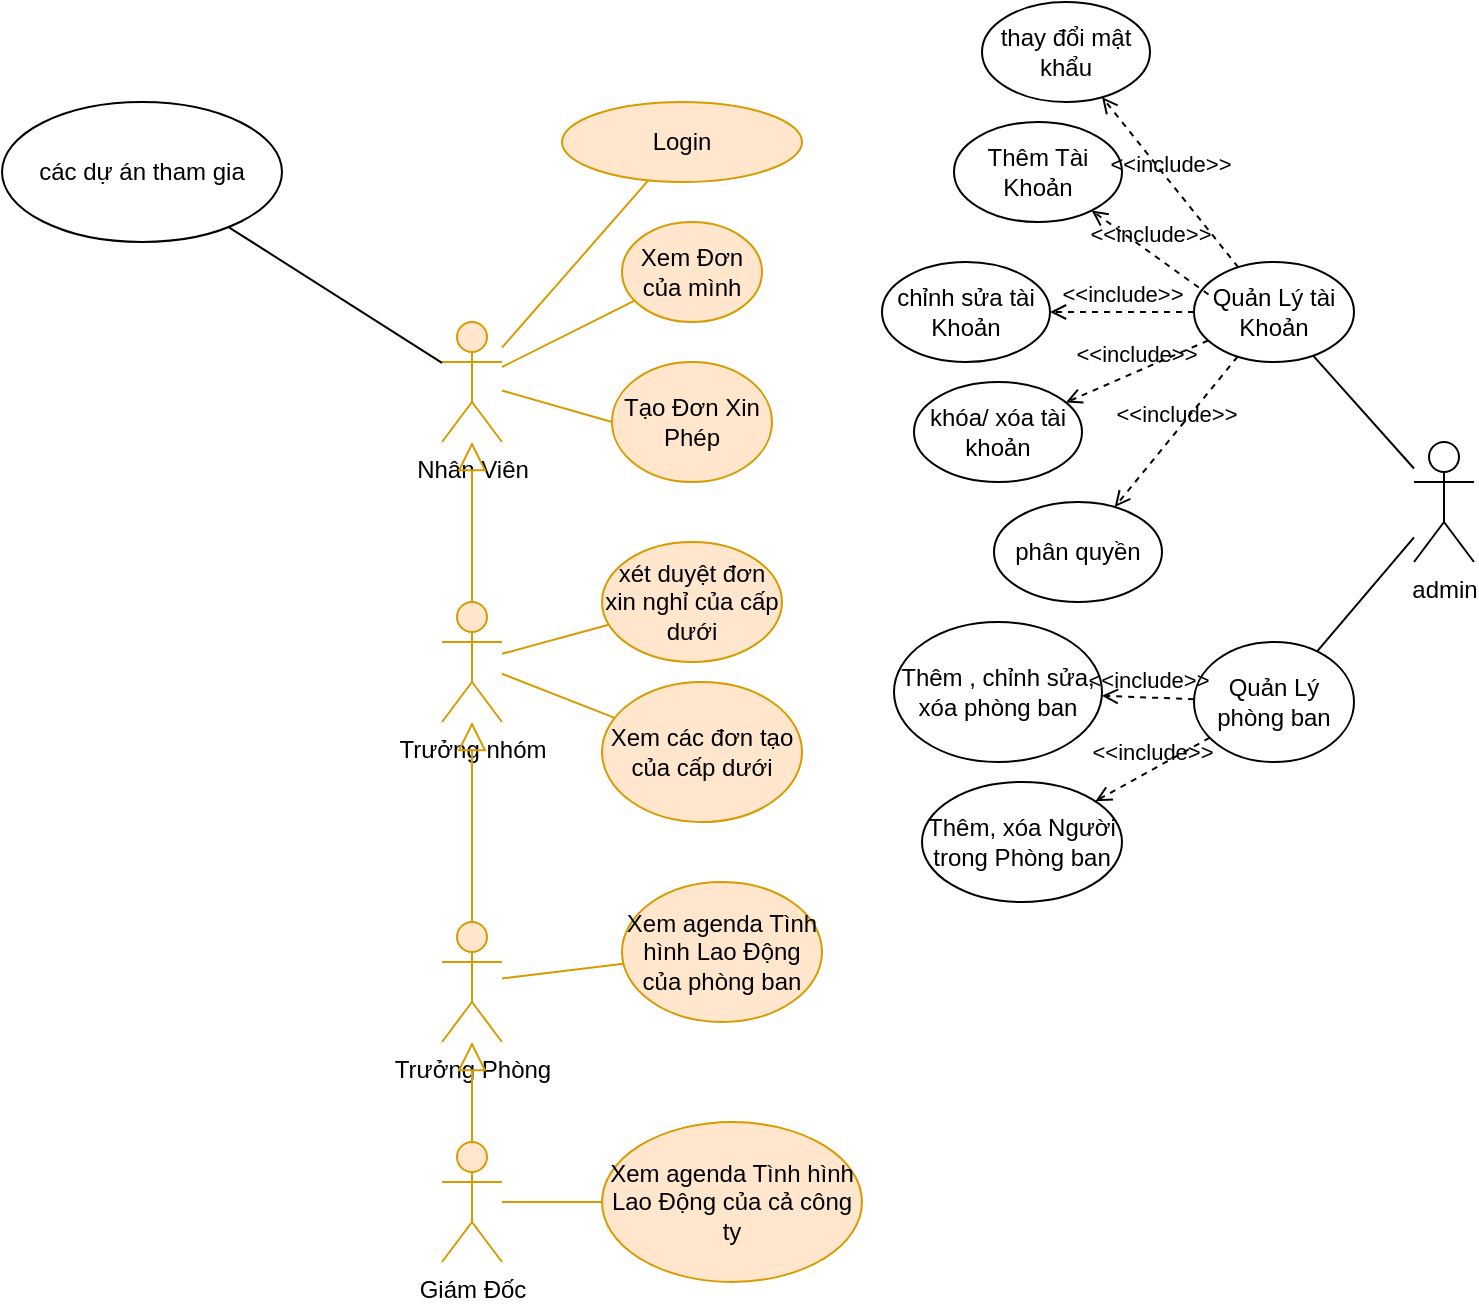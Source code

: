 <mxfile>
    <diagram id="KUNHaDDwhek79f5nzbnP" name="Page-1">
        <mxGraphModel dx="1626" dy="571" grid="1" gridSize="10" guides="1" tooltips="1" connect="1" arrows="1" fold="1" page="1" pageScale="1" pageWidth="850" pageHeight="1100" math="0" shadow="0">
            <root>
                <mxCell id="0"/>
                <mxCell id="1" parent="0"/>
                <mxCell id="2" value="Nhân Viên" style="shape=umlActor;html=1;verticalLabelPosition=bottom;verticalAlign=top;align=center;fillColor=#ffe6cc;strokeColor=#d79b00;" vertex="1" parent="1">
                    <mxGeometry x="130" y="180" width="30" height="60" as="geometry"/>
                </mxCell>
                <mxCell id="3" value="Xem Đơn của mình" style="ellipse;whiteSpace=wrap;html=1;fillColor=#ffe6cc;strokeColor=#d79b00;" vertex="1" parent="1">
                    <mxGeometry x="220" y="130" width="70" height="50" as="geometry"/>
                </mxCell>
                <mxCell id="4" value="" style="edgeStyle=none;html=1;endArrow=none;verticalAlign=bottom;rounded=0;fillColor=#ffe6cc;strokeColor=#d79b00;" edge="1" parent="1" source="2" target="3">
                    <mxGeometry width="160" relative="1" as="geometry">
                        <mxPoint x="350" y="290" as="sourcePoint"/>
                        <mxPoint x="510" y="290" as="targetPoint"/>
                    </mxGeometry>
                </mxCell>
                <mxCell id="5" value="Tạo Đơn Xin Phép" style="ellipse;whiteSpace=wrap;html=1;fillColor=#ffe6cc;strokeColor=#d79b00;" vertex="1" parent="1">
                    <mxGeometry x="215" y="200" width="80" height="60" as="geometry"/>
                </mxCell>
                <mxCell id="6" value="" style="edgeStyle=none;html=1;endArrow=none;verticalAlign=bottom;rounded=0;entryX=0;entryY=0.5;entryDx=0;entryDy=0;fillColor=#ffe6cc;strokeColor=#d79b00;" edge="1" parent="1" source="2" target="5">
                    <mxGeometry width="160" relative="1" as="geometry">
                        <mxPoint x="350" y="290" as="sourcePoint"/>
                        <mxPoint x="510" y="290" as="targetPoint"/>
                    </mxGeometry>
                </mxCell>
                <mxCell id="7" value="Trưởng nhóm" style="shape=umlActor;html=1;verticalLabelPosition=bottom;verticalAlign=top;align=center;fillColor=#ffe6cc;strokeColor=#d79b00;" vertex="1" parent="1">
                    <mxGeometry x="130" y="320" width="30" height="60" as="geometry"/>
                </mxCell>
                <mxCell id="8" value="" style="edgeStyle=none;html=1;endArrow=block;endFill=0;endSize=12;verticalAlign=bottom;rounded=0;fillColor=#ffe6cc;strokeColor=#d79b00;" edge="1" parent="1" source="7" target="2">
                    <mxGeometry width="160" relative="1" as="geometry">
                        <mxPoint x="350" y="290" as="sourcePoint"/>
                        <mxPoint x="510" y="290" as="targetPoint"/>
                    </mxGeometry>
                </mxCell>
                <mxCell id="9" value="xét duyệt đơn xin nghỉ của cấp dưới" style="ellipse;whiteSpace=wrap;html=1;fillColor=#ffe6cc;strokeColor=#d79b00;" vertex="1" parent="1">
                    <mxGeometry x="210" y="290" width="90" height="60" as="geometry"/>
                </mxCell>
                <mxCell id="10" value="" style="edgeStyle=none;html=1;endArrow=none;verticalAlign=bottom;rounded=0;fillColor=#ffe6cc;strokeColor=#d79b00;" edge="1" parent="1" source="7" target="9">
                    <mxGeometry width="160" relative="1" as="geometry">
                        <mxPoint x="350" y="290" as="sourcePoint"/>
                        <mxPoint x="510" y="290" as="targetPoint"/>
                    </mxGeometry>
                </mxCell>
                <mxCell id="11" value="Xem các đơn tạo của cấp dưới" style="ellipse;whiteSpace=wrap;html=1;fillColor=#ffe6cc;strokeColor=#d79b00;" vertex="1" parent="1">
                    <mxGeometry x="210" y="360" width="100" height="70" as="geometry"/>
                </mxCell>
                <mxCell id="12" value="" style="edgeStyle=none;html=1;endArrow=none;verticalAlign=bottom;rounded=0;fillColor=#ffe6cc;strokeColor=#d79b00;" edge="1" parent="1" source="7" target="11">
                    <mxGeometry width="160" relative="1" as="geometry">
                        <mxPoint x="350" y="290" as="sourcePoint"/>
                        <mxPoint x="510" y="290" as="targetPoint"/>
                    </mxGeometry>
                </mxCell>
                <mxCell id="13" value="Trưởng Phòng" style="shape=umlActor;html=1;verticalLabelPosition=bottom;verticalAlign=top;align=center;fillColor=#ffe6cc;strokeColor=#d79b00;" vertex="1" parent="1">
                    <mxGeometry x="130" y="480" width="30" height="60" as="geometry"/>
                </mxCell>
                <mxCell id="14" value="" style="edgeStyle=none;html=1;endArrow=block;endFill=0;endSize=12;verticalAlign=bottom;rounded=0;fillColor=#ffe6cc;strokeColor=#d79b00;" edge="1" parent="1" source="13" target="7">
                    <mxGeometry width="160" relative="1" as="geometry">
                        <mxPoint x="350" y="390" as="sourcePoint"/>
                        <mxPoint x="510" y="390" as="targetPoint"/>
                    </mxGeometry>
                </mxCell>
                <mxCell id="15" value="Xem agenda Tình hình Lao Động của phòng ban" style="ellipse;whiteSpace=wrap;html=1;fillColor=#ffe6cc;strokeColor=#d79b00;" vertex="1" parent="1">
                    <mxGeometry x="220" y="460" width="100" height="70" as="geometry"/>
                </mxCell>
                <mxCell id="16" value="" style="edgeStyle=none;html=1;endArrow=none;verticalAlign=bottom;rounded=0;fillColor=#ffe6cc;strokeColor=#d79b00;" edge="1" parent="1" source="13" target="15">
                    <mxGeometry width="160" relative="1" as="geometry">
                        <mxPoint x="350" y="490" as="sourcePoint"/>
                        <mxPoint x="510" y="490" as="targetPoint"/>
                    </mxGeometry>
                </mxCell>
                <mxCell id="17" value="Giám Đốc" style="shape=umlActor;html=1;verticalLabelPosition=bottom;verticalAlign=top;align=center;fillColor=#ffe6cc;strokeColor=#d79b00;" vertex="1" parent="1">
                    <mxGeometry x="130" y="590" width="30" height="60" as="geometry"/>
                </mxCell>
                <mxCell id="18" value="Xem agenda Tình hình Lao Động của cả công ty" style="ellipse;whiteSpace=wrap;html=1;fillColor=#ffe6cc;strokeColor=#d79b00;" vertex="1" parent="1">
                    <mxGeometry x="210" y="580" width="130" height="80" as="geometry"/>
                </mxCell>
                <mxCell id="19" value="" style="edgeStyle=none;html=1;endArrow=none;verticalAlign=bottom;rounded=0;fillColor=#ffe6cc;strokeColor=#d79b00;" edge="1" parent="1" source="17" target="18">
                    <mxGeometry width="160" relative="1" as="geometry">
                        <mxPoint x="350" y="690" as="sourcePoint"/>
                        <mxPoint x="510" y="690" as="targetPoint"/>
                    </mxGeometry>
                </mxCell>
                <mxCell id="20" value="" style="edgeStyle=none;html=1;endArrow=block;endFill=0;endSize=12;verticalAlign=bottom;rounded=0;fillColor=#ffe6cc;strokeColor=#d79b00;" edge="1" parent="1" source="17" target="13">
                    <mxGeometry width="160" relative="1" as="geometry">
                        <mxPoint x="350" y="690" as="sourcePoint"/>
                        <mxPoint x="510" y="690" as="targetPoint"/>
                    </mxGeometry>
                </mxCell>
                <mxCell id="21" value="admin" style="shape=umlActor;html=1;verticalLabelPosition=bottom;verticalAlign=top;align=center;" vertex="1" parent="1">
                    <mxGeometry x="616" y="240" width="30" height="60" as="geometry"/>
                </mxCell>
                <mxCell id="22" value="Quản Lý tài Khoản" style="ellipse;whiteSpace=wrap;html=1;" vertex="1" parent="1">
                    <mxGeometry x="506" y="150" width="80" height="50" as="geometry"/>
                </mxCell>
                <mxCell id="23" value="Thêm Tài Khoản" style="ellipse;whiteSpace=wrap;html=1;" vertex="1" parent="1">
                    <mxGeometry x="386" y="80" width="84" height="50" as="geometry"/>
                </mxCell>
                <mxCell id="24" value="chỉnh sửa tài Khoản" style="ellipse;whiteSpace=wrap;html=1;" vertex="1" parent="1">
                    <mxGeometry x="350" y="150" width="84" height="50" as="geometry"/>
                </mxCell>
                <mxCell id="25" value="khóa/ xóa tài khoản" style="ellipse;whiteSpace=wrap;html=1;" vertex="1" parent="1">
                    <mxGeometry x="366" y="210" width="84" height="50" as="geometry"/>
                </mxCell>
                <mxCell id="26" value="phân quyền" style="ellipse;whiteSpace=wrap;html=1;" vertex="1" parent="1">
                    <mxGeometry x="406" y="270" width="84" height="50" as="geometry"/>
                </mxCell>
                <mxCell id="27" value="" style="edgeStyle=none;html=1;endArrow=none;verticalAlign=bottom;rounded=0;" edge="1" parent="1" source="22" target="21">
                    <mxGeometry width="160" relative="1" as="geometry">
                        <mxPoint x="306" y="280" as="sourcePoint"/>
                        <mxPoint x="546" y="290" as="targetPoint"/>
                    </mxGeometry>
                </mxCell>
                <mxCell id="28" value="&amp;lt;&amp;lt;include&amp;gt;&amp;gt;" style="edgeStyle=none;html=1;endArrow=open;verticalAlign=bottom;dashed=1;labelBackgroundColor=none;rounded=0;exitX=0.091;exitY=0.325;exitDx=0;exitDy=0;exitPerimeter=0;" edge="1" parent="1" source="22" target="23">
                    <mxGeometry width="160" relative="1" as="geometry">
                        <mxPoint x="306" y="210" as="sourcePoint"/>
                        <mxPoint x="466" y="210" as="targetPoint"/>
                    </mxGeometry>
                </mxCell>
                <mxCell id="29" value="&amp;lt;&amp;lt;include&amp;gt;&amp;gt;" style="edgeStyle=none;html=1;endArrow=open;verticalAlign=bottom;dashed=1;labelBackgroundColor=none;rounded=0;" edge="1" parent="1" source="22" target="24">
                    <mxGeometry width="160" relative="1" as="geometry">
                        <mxPoint x="306" y="210" as="sourcePoint"/>
                        <mxPoint x="466" y="210" as="targetPoint"/>
                    </mxGeometry>
                </mxCell>
                <mxCell id="30" value="&amp;lt;&amp;lt;include&amp;gt;&amp;gt;" style="edgeStyle=none;html=1;endArrow=open;verticalAlign=bottom;dashed=1;labelBackgroundColor=none;rounded=0;" edge="1" parent="1" source="22" target="25">
                    <mxGeometry width="160" relative="1" as="geometry">
                        <mxPoint x="306" y="210" as="sourcePoint"/>
                        <mxPoint x="466" y="210" as="targetPoint"/>
                    </mxGeometry>
                </mxCell>
                <mxCell id="31" value="&amp;lt;&amp;lt;include&amp;gt;&amp;gt;" style="edgeStyle=none;html=1;endArrow=open;verticalAlign=bottom;dashed=1;labelBackgroundColor=none;rounded=0;" edge="1" parent="1" source="22" target="26">
                    <mxGeometry width="160" relative="1" as="geometry">
                        <mxPoint x="306" y="210" as="sourcePoint"/>
                        <mxPoint x="466" y="210" as="targetPoint"/>
                    </mxGeometry>
                </mxCell>
                <mxCell id="32" value="Quản Lý phòng ban" style="ellipse;whiteSpace=wrap;html=1;" vertex="1" parent="1">
                    <mxGeometry x="506" y="340" width="80" height="60" as="geometry"/>
                </mxCell>
                <mxCell id="33" value="Login" style="ellipse;whiteSpace=wrap;html=1;fillColor=#ffe6cc;strokeColor=#d79b00;" vertex="1" parent="1">
                    <mxGeometry x="190" y="70" width="120" height="40" as="geometry"/>
                </mxCell>
                <mxCell id="34" value="" style="edgeStyle=none;html=1;endArrow=none;verticalAlign=bottom;rounded=0;fillColor=#ffe6cc;strokeColor=#d79b00;" edge="1" parent="1" source="33" target="2">
                    <mxGeometry width="160" relative="1" as="geometry">
                        <mxPoint x="390" y="60" as="sourcePoint"/>
                        <mxPoint x="550" y="60" as="targetPoint"/>
                    </mxGeometry>
                </mxCell>
                <mxCell id="35" value="Thêm , chỉnh sửa, xóa phòng ban" style="ellipse;whiteSpace=wrap;html=1;" vertex="1" parent="1">
                    <mxGeometry x="356" y="330" width="104" height="70" as="geometry"/>
                </mxCell>
                <mxCell id="36" value="" style="edgeStyle=none;html=1;endArrow=none;verticalAlign=bottom;rounded=0;" edge="1" parent="1" source="32" target="21">
                    <mxGeometry width="160" relative="1" as="geometry">
                        <mxPoint x="306" y="360" as="sourcePoint"/>
                        <mxPoint x="466" y="360" as="targetPoint"/>
                    </mxGeometry>
                </mxCell>
                <mxCell id="37" value="Thêm, xóa Người trong Phòng ban" style="ellipse;whiteSpace=wrap;html=1;" vertex="1" parent="1">
                    <mxGeometry x="370" y="410" width="100" height="60" as="geometry"/>
                </mxCell>
                <mxCell id="38" value="&amp;lt;&amp;lt;include&amp;gt;&amp;gt;" style="edgeStyle=none;html=1;endArrow=open;verticalAlign=bottom;dashed=1;labelBackgroundColor=none;rounded=0;" edge="1" parent="1" source="32" target="35">
                    <mxGeometry width="160" relative="1" as="geometry">
                        <mxPoint x="136" y="350" as="sourcePoint"/>
                        <mxPoint x="296" y="350" as="targetPoint"/>
                    </mxGeometry>
                </mxCell>
                <mxCell id="39" value="&amp;lt;&amp;lt;include&amp;gt;&amp;gt;" style="edgeStyle=none;html=1;endArrow=open;verticalAlign=bottom;dashed=1;labelBackgroundColor=none;rounded=0;" edge="1" parent="1" source="32" target="37">
                    <mxGeometry width="160" relative="1" as="geometry">
                        <mxPoint x="434" y="460" as="sourcePoint"/>
                        <mxPoint x="594" y="460" as="targetPoint"/>
                    </mxGeometry>
                </mxCell>
                <mxCell id="40" value="các dự án tham gia" style="ellipse;whiteSpace=wrap;html=1;" vertex="1" parent="1">
                    <mxGeometry x="-90" y="70" width="140" height="70" as="geometry"/>
                </mxCell>
                <mxCell id="41" value="" style="edgeStyle=none;html=1;endArrow=none;verticalAlign=bottom;rounded=0;" edge="1" parent="1" source="2" target="40">
                    <mxGeometry width="160" relative="1" as="geometry">
                        <mxPoint x="200" y="190" as="sourcePoint"/>
                        <mxPoint x="360" y="190" as="targetPoint"/>
                    </mxGeometry>
                </mxCell>
                <mxCell id="43" value="thay đổi mật khẩu" style="ellipse;whiteSpace=wrap;html=1;" vertex="1" parent="1">
                    <mxGeometry x="400" y="20" width="84" height="50" as="geometry"/>
                </mxCell>
                <mxCell id="44" value="&amp;lt;&amp;lt;include&amp;gt;&amp;gt;" style="edgeStyle=none;html=1;endArrow=open;verticalAlign=bottom;dashed=1;labelBackgroundColor=none;" edge="1" parent="1" source="22" target="43">
                    <mxGeometry width="160" relative="1" as="geometry">
                        <mxPoint x="110" y="290" as="sourcePoint"/>
                        <mxPoint x="270" y="290" as="targetPoint"/>
                    </mxGeometry>
                </mxCell>
            </root>
        </mxGraphModel>
    </diagram>
</mxfile>